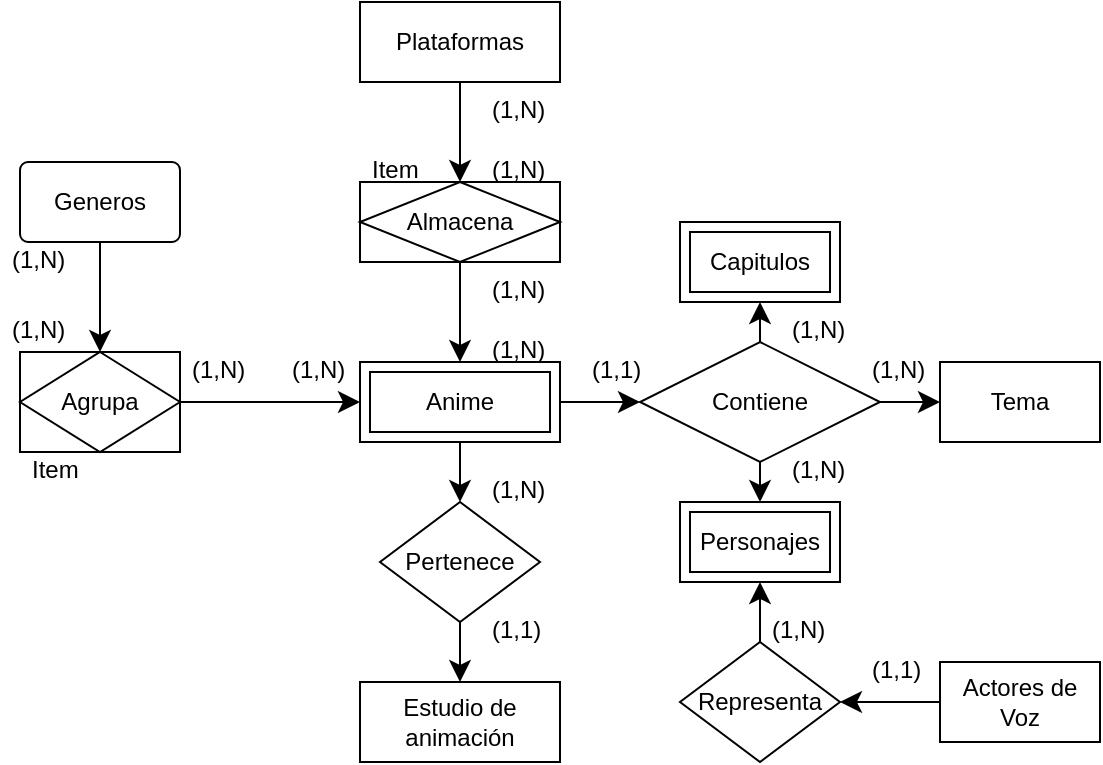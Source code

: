 <mxfile version="27.1.6">
  <diagram name="Page-1" id="OFMPrc6fwFf9-Z2aprMk">
    <mxGraphModel dx="513" dy="602" grid="1" gridSize="10" guides="1" tooltips="1" connect="1" arrows="1" fold="1" page="1" pageScale="1" pageWidth="827" pageHeight="1169" math="0" shadow="0">
      <root>
        <mxCell id="0" />
        <mxCell id="1" parent="0" />
        <mxCell id="wkPY7LeiGIB8Wzus0Ze9-2" value="Estudio de animación" style="whiteSpace=wrap;html=1;align=center;" parent="1" vertex="1">
          <mxGeometry x="230" y="370" width="100" height="40" as="geometry" />
        </mxCell>
        <mxCell id="MXyETRU7XAGty1TnWLAD-39" value="" style="edgeStyle=none;curved=1;rounded=0;orthogonalLoop=1;jettySize=auto;html=1;fontSize=12;startSize=8;endSize=8;" parent="1" source="wkPY7LeiGIB8Wzus0Ze9-3" target="MXyETRU7XAGty1TnWLAD-36" edge="1">
          <mxGeometry relative="1" as="geometry" />
        </mxCell>
        <mxCell id="wkPY7LeiGIB8Wzus0Ze9-3" value="Actores de Voz" style="whiteSpace=wrap;html=1;align=center;" parent="1" vertex="1">
          <mxGeometry x="520" y="360" width="80" height="40" as="geometry" />
        </mxCell>
        <mxCell id="wkPY7LeiGIB8Wzus0Ze9-6" value="Capitulos" style="shape=ext;margin=3;double=1;whiteSpace=wrap;html=1;align=center;" parent="1" vertex="1">
          <mxGeometry x="390" y="140" width="80" height="40" as="geometry" />
        </mxCell>
        <mxCell id="wkPY7LeiGIB8Wzus0Ze9-7" style="edgeStyle=none;curved=1;rounded=0;orthogonalLoop=1;jettySize=auto;html=1;exitX=0.75;exitY=1;exitDx=0;exitDy=0;fontSize=12;startSize=8;endSize=8;" parent="1" source="wkPY7LeiGIB8Wzus0Ze9-6" target="wkPY7LeiGIB8Wzus0Ze9-6" edge="1">
          <mxGeometry relative="1" as="geometry" />
        </mxCell>
        <mxCell id="fRmWgKxZ4SjvUzhvimdX-10" style="edgeStyle=none;curved=1;rounded=0;orthogonalLoop=1;jettySize=auto;html=1;entryX=0.5;entryY=0;entryDx=0;entryDy=0;fontSize=12;startSize=8;endSize=8;" edge="1" parent="1" source="wkPY7LeiGIB8Wzus0Ze9-8" target="fRmWgKxZ4SjvUzhvimdX-8">
          <mxGeometry relative="1" as="geometry" />
        </mxCell>
        <mxCell id="wkPY7LeiGIB8Wzus0Ze9-8" value="Plataformas" style="whiteSpace=wrap;html=1;align=center;" parent="1" vertex="1">
          <mxGeometry x="230" y="30" width="100" height="40" as="geometry" />
        </mxCell>
        <mxCell id="fRmWgKxZ4SjvUzhvimdX-3" style="edgeStyle=none;curved=1;rounded=0;orthogonalLoop=1;jettySize=auto;html=1;entryX=0.5;entryY=0;entryDx=0;entryDy=0;fontSize=12;startSize=8;endSize=8;" edge="1" parent="1" source="wkPY7LeiGIB8Wzus0Ze9-9" target="fRmWgKxZ4SjvUzhvimdX-1">
          <mxGeometry relative="1" as="geometry" />
        </mxCell>
        <mxCell id="wkPY7LeiGIB8Wzus0Ze9-9" value="Generos" style="rounded=1;arcSize=10;whiteSpace=wrap;html=1;align=center;" parent="1" vertex="1">
          <mxGeometry x="60" y="110" width="80" height="40" as="geometry" />
        </mxCell>
        <mxCell id="wkPY7LeiGIB8Wzus0Ze9-10" value="Personajes" style="shape=ext;margin=3;double=1;whiteSpace=wrap;html=1;align=center;" parent="1" vertex="1">
          <mxGeometry x="390" y="280" width="80" height="40" as="geometry" />
        </mxCell>
        <mxCell id="wkPY7LeiGIB8Wzus0Ze9-11" value="Tema" style="whiteSpace=wrap;html=1;align=center;" parent="1" vertex="1">
          <mxGeometry x="520" y="210" width="80" height="40" as="geometry" />
        </mxCell>
        <mxCell id="MXyETRU7XAGty1TnWLAD-6" style="edgeStyle=none;curved=1;rounded=0;orthogonalLoop=1;jettySize=auto;html=1;entryX=0.5;entryY=0;entryDx=0;entryDy=0;fontSize=12;startSize=8;endSize=8;" parent="1" source="MXyETRU7XAGty1TnWLAD-1" target="MXyETRU7XAGty1TnWLAD-4" edge="1">
          <mxGeometry relative="1" as="geometry" />
        </mxCell>
        <mxCell id="MXyETRU7XAGty1TnWLAD-24" style="edgeStyle=none;curved=1;rounded=0;orthogonalLoop=1;jettySize=auto;html=1;fontSize=12;startSize=8;endSize=8;" parent="1" source="MXyETRU7XAGty1TnWLAD-1" target="MXyETRU7XAGty1TnWLAD-17" edge="1">
          <mxGeometry relative="1" as="geometry" />
        </mxCell>
        <mxCell id="MXyETRU7XAGty1TnWLAD-1" value="Anime" style="shape=ext;margin=3;double=1;whiteSpace=wrap;html=1;align=center;" parent="1" vertex="1">
          <mxGeometry x="230" y="210" width="100" height="40" as="geometry" />
        </mxCell>
        <mxCell id="MXyETRU7XAGty1TnWLAD-2" style="edgeStyle=none;curved=1;rounded=0;orthogonalLoop=1;jettySize=auto;html=1;exitX=0.75;exitY=1;exitDx=0;exitDy=0;fontSize=12;startSize=8;endSize=8;" parent="1" source="wkPY7LeiGIB8Wzus0Ze9-6" target="wkPY7LeiGIB8Wzus0Ze9-6" edge="1">
          <mxGeometry relative="1" as="geometry" />
        </mxCell>
        <mxCell id="MXyETRU7XAGty1TnWLAD-7" style="edgeStyle=none;curved=1;rounded=0;orthogonalLoop=1;jettySize=auto;html=1;entryX=0.5;entryY=0;entryDx=0;entryDy=0;fontSize=12;startSize=8;endSize=8;" parent="1" source="MXyETRU7XAGty1TnWLAD-4" target="wkPY7LeiGIB8Wzus0Ze9-2" edge="1">
          <mxGeometry relative="1" as="geometry" />
        </mxCell>
        <mxCell id="MXyETRU7XAGty1TnWLAD-4" value="Pertenece" style="shape=rhombus;perimeter=rhombusPerimeter;whiteSpace=wrap;html=1;align=center;" parent="1" vertex="1">
          <mxGeometry x="240" y="280" width="80" height="60" as="geometry" />
        </mxCell>
        <mxCell id="MXyETRU7XAGty1TnWLAD-8" value="(1,N)" style="text;strokeColor=none;fillColor=none;spacingLeft=4;spacingRight=4;overflow=hidden;rotatable=0;points=[[0,0.5],[1,0.5]];portConstraint=eastwest;fontSize=12;whiteSpace=wrap;html=1;" parent="1" vertex="1">
          <mxGeometry x="290" y="260" width="40" height="30" as="geometry" />
        </mxCell>
        <mxCell id="MXyETRU7XAGty1TnWLAD-9" value="(1,1)" style="text;strokeColor=none;fillColor=none;spacingLeft=4;spacingRight=4;overflow=hidden;rotatable=0;points=[[0,0.5],[1,0.5]];portConstraint=eastwest;fontSize=12;whiteSpace=wrap;html=1;" parent="1" vertex="1">
          <mxGeometry x="290" y="330" width="40" height="30" as="geometry" />
        </mxCell>
        <mxCell id="MXyETRU7XAGty1TnWLAD-10" style="edgeStyle=none;curved=1;rounded=0;orthogonalLoop=1;jettySize=auto;html=1;exitX=0.5;exitY=1;exitDx=0;exitDy=0;fontSize=12;startSize=8;endSize=8;" parent="1" edge="1">
          <mxGeometry relative="1" as="geometry">
            <mxPoint x="450" y="185" as="sourcePoint" />
            <mxPoint x="450" y="185" as="targetPoint" />
          </mxGeometry>
        </mxCell>
        <mxCell id="MXyETRU7XAGty1TnWLAD-14" value="(1,N)" style="text;strokeColor=none;fillColor=none;spacingLeft=4;spacingRight=4;overflow=hidden;rotatable=0;points=[[0,0.5],[1,0.5]];portConstraint=eastwest;fontSize=12;whiteSpace=wrap;html=1;" parent="1" vertex="1">
          <mxGeometry x="290" y="70" width="40" height="30" as="geometry" />
        </mxCell>
        <mxCell id="MXyETRU7XAGty1TnWLAD-15" value="(1,N)" style="text;strokeColor=none;fillColor=none;spacingLeft=4;spacingRight=4;overflow=hidden;rotatable=0;points=[[0,0.5],[1,0.5]];portConstraint=eastwest;fontSize=12;whiteSpace=wrap;html=1;" parent="1" vertex="1">
          <mxGeometry x="290" y="190" width="40" height="30" as="geometry" />
        </mxCell>
        <mxCell id="MXyETRU7XAGty1TnWLAD-27" style="edgeStyle=none;curved=1;rounded=0;orthogonalLoop=1;jettySize=auto;html=1;entryX=0.5;entryY=1;entryDx=0;entryDy=0;fontSize=12;startSize=8;endSize=8;" parent="1" source="MXyETRU7XAGty1TnWLAD-17" target="wkPY7LeiGIB8Wzus0Ze9-6" edge="1">
          <mxGeometry relative="1" as="geometry" />
        </mxCell>
        <mxCell id="MXyETRU7XAGty1TnWLAD-28" style="edgeStyle=none;curved=1;rounded=0;orthogonalLoop=1;jettySize=auto;html=1;entryX=0.5;entryY=0;entryDx=0;entryDy=0;fontSize=12;startSize=8;endSize=8;" parent="1" source="MXyETRU7XAGty1TnWLAD-17" target="wkPY7LeiGIB8Wzus0Ze9-10" edge="1">
          <mxGeometry relative="1" as="geometry" />
        </mxCell>
        <mxCell id="MXyETRU7XAGty1TnWLAD-45" style="edgeStyle=none;curved=1;rounded=0;orthogonalLoop=1;jettySize=auto;html=1;entryX=0;entryY=0.5;entryDx=0;entryDy=0;fontSize=12;startSize=8;endSize=8;" parent="1" source="MXyETRU7XAGty1TnWLAD-17" target="wkPY7LeiGIB8Wzus0Ze9-11" edge="1">
          <mxGeometry relative="1" as="geometry" />
        </mxCell>
        <mxCell id="MXyETRU7XAGty1TnWLAD-17" value="Contiene" style="shape=rhombus;perimeter=rhombusPerimeter;whiteSpace=wrap;html=1;align=center;" parent="1" vertex="1">
          <mxGeometry x="370" y="200" width="120" height="60" as="geometry" />
        </mxCell>
        <mxCell id="MXyETRU7XAGty1TnWLAD-23" style="edgeStyle=none;curved=1;rounded=0;orthogonalLoop=1;jettySize=auto;html=1;entryX=0;entryY=0.5;entryDx=0;entryDy=0;fontSize=12;startSize=8;endSize=8;exitX=1;exitY=0.5;exitDx=0;exitDy=0;" parent="1" source="fRmWgKxZ4SjvUzhvimdX-1" target="MXyETRU7XAGty1TnWLAD-1" edge="1">
          <mxGeometry relative="1" as="geometry">
            <mxPoint x="140" y="220" as="sourcePoint" />
          </mxGeometry>
        </mxCell>
        <mxCell id="MXyETRU7XAGty1TnWLAD-25" value="(1,N)" style="text;strokeColor=none;fillColor=none;spacingLeft=4;spacingRight=4;overflow=hidden;rotatable=0;points=[[0,0.5],[1,0.5]];portConstraint=eastwest;fontSize=12;whiteSpace=wrap;html=1;" parent="1" vertex="1">
          <mxGeometry x="50" y="145" width="40" height="30" as="geometry" />
        </mxCell>
        <mxCell id="MXyETRU7XAGty1TnWLAD-26" value="(1,N)" style="text;strokeColor=none;fillColor=none;spacingLeft=4;spacingRight=4;overflow=hidden;rotatable=0;points=[[0,0.5],[1,0.5]];portConstraint=eastwest;fontSize=12;whiteSpace=wrap;html=1;" parent="1" vertex="1">
          <mxGeometry x="190" y="200" width="40" height="30" as="geometry" />
        </mxCell>
        <mxCell id="MXyETRU7XAGty1TnWLAD-31" value="(1,N)" style="text;strokeColor=none;fillColor=none;spacingLeft=4;spacingRight=4;overflow=hidden;rotatable=0;points=[[0,0.5],[1,0.5]];portConstraint=eastwest;fontSize=12;whiteSpace=wrap;html=1;" parent="1" vertex="1">
          <mxGeometry x="440" y="180" width="40" height="30" as="geometry" />
        </mxCell>
        <mxCell id="MXyETRU7XAGty1TnWLAD-32" value="(1,1)" style="text;strokeColor=none;fillColor=none;spacingLeft=4;spacingRight=4;overflow=hidden;rotatable=0;points=[[0,0.5],[1,0.5]];portConstraint=eastwest;fontSize=12;whiteSpace=wrap;html=1;" parent="1" vertex="1">
          <mxGeometry x="340" y="200" width="40" height="30" as="geometry" />
        </mxCell>
        <mxCell id="MXyETRU7XAGty1TnWLAD-33" value="(1,N)" style="text;strokeColor=none;fillColor=none;spacingLeft=4;spacingRight=4;overflow=hidden;rotatable=0;points=[[0,0.5],[1,0.5]];portConstraint=eastwest;fontSize=12;whiteSpace=wrap;html=1;" parent="1" vertex="1">
          <mxGeometry x="440" y="250" width="40" height="30" as="geometry" />
        </mxCell>
        <mxCell id="MXyETRU7XAGty1TnWLAD-34" value="(1,N)" style="text;strokeColor=none;fillColor=none;spacingLeft=4;spacingRight=4;overflow=hidden;rotatable=0;points=[[0,0.5],[1,0.5]];portConstraint=eastwest;fontSize=12;whiteSpace=wrap;html=1;" parent="1" vertex="1">
          <mxGeometry x="480" y="200" width="40" height="30" as="geometry" />
        </mxCell>
        <mxCell id="MXyETRU7XAGty1TnWLAD-35" value="(1,1)" style="text;strokeColor=none;fillColor=none;spacingLeft=4;spacingRight=4;overflow=hidden;rotatable=0;points=[[0,0.5],[1,0.5]];portConstraint=eastwest;fontSize=12;whiteSpace=wrap;html=1;" parent="1" vertex="1">
          <mxGeometry x="480" y="350" width="40" height="30" as="geometry" />
        </mxCell>
        <mxCell id="MXyETRU7XAGty1TnWLAD-43" style="edgeStyle=none;curved=1;rounded=0;orthogonalLoop=1;jettySize=auto;html=1;entryX=0.5;entryY=1;entryDx=0;entryDy=0;fontSize=12;startSize=8;endSize=8;" parent="1" source="MXyETRU7XAGty1TnWLAD-36" target="wkPY7LeiGIB8Wzus0Ze9-10" edge="1">
          <mxGeometry relative="1" as="geometry" />
        </mxCell>
        <mxCell id="MXyETRU7XAGty1TnWLAD-36" value="Representa" style="shape=rhombus;perimeter=rhombusPerimeter;whiteSpace=wrap;html=1;align=center;" parent="1" vertex="1">
          <mxGeometry x="390" y="350" width="80" height="60" as="geometry" />
        </mxCell>
        <mxCell id="MXyETRU7XAGty1TnWLAD-44" value="(1,N)" style="text;strokeColor=none;fillColor=none;spacingLeft=4;spacingRight=4;overflow=hidden;rotatable=0;points=[[0,0.5],[1,0.5]];portConstraint=eastwest;fontSize=12;whiteSpace=wrap;html=1;" parent="1" vertex="1">
          <mxGeometry x="430" y="330" width="40" height="30" as="geometry" />
        </mxCell>
        <mxCell id="fRmWgKxZ4SjvUzhvimdX-1" value="Agrupa" style="shape=associativeEntity;whiteSpace=wrap;html=1;align=center;" vertex="1" parent="1">
          <mxGeometry x="60" y="205" width="80" height="50" as="geometry" />
        </mxCell>
        <mxCell id="fRmWgKxZ4SjvUzhvimdX-4" value="(1,N)" style="text;strokeColor=none;fillColor=none;spacingLeft=4;spacingRight=4;overflow=hidden;rotatable=0;points=[[0,0.5],[1,0.5]];portConstraint=eastwest;fontSize=12;whiteSpace=wrap;html=1;" vertex="1" parent="1">
          <mxGeometry x="50" y="180" width="40" height="30" as="geometry" />
        </mxCell>
        <mxCell id="fRmWgKxZ4SjvUzhvimdX-5" value="(1,N)" style="text;strokeColor=none;fillColor=none;spacingLeft=4;spacingRight=4;overflow=hidden;rotatable=0;points=[[0,0.5],[1,0.5]];portConstraint=eastwest;fontSize=12;whiteSpace=wrap;html=1;" vertex="1" parent="1">
          <mxGeometry x="140" y="200" width="40" height="30" as="geometry" />
        </mxCell>
        <mxCell id="fRmWgKxZ4SjvUzhvimdX-9" style="edgeStyle=none;curved=1;rounded=0;orthogonalLoop=1;jettySize=auto;html=1;entryX=0.5;entryY=0;entryDx=0;entryDy=0;fontSize=12;startSize=8;endSize=8;" edge="1" parent="1" source="fRmWgKxZ4SjvUzhvimdX-8" target="MXyETRU7XAGty1TnWLAD-1">
          <mxGeometry relative="1" as="geometry" />
        </mxCell>
        <mxCell id="fRmWgKxZ4SjvUzhvimdX-8" value="Almacena" style="shape=associativeEntity;whiteSpace=wrap;html=1;align=center;" vertex="1" parent="1">
          <mxGeometry x="230" y="120" width="100" height="40" as="geometry" />
        </mxCell>
        <mxCell id="fRmWgKxZ4SjvUzhvimdX-11" value="(1,N)" style="text;strokeColor=none;fillColor=none;spacingLeft=4;spacingRight=4;overflow=hidden;rotatable=0;points=[[0,0.5],[1,0.5]];portConstraint=eastwest;fontSize=12;whiteSpace=wrap;html=1;" vertex="1" parent="1">
          <mxGeometry x="290" y="100" width="40" height="30" as="geometry" />
        </mxCell>
        <mxCell id="fRmWgKxZ4SjvUzhvimdX-12" value="(1,N)" style="text;strokeColor=none;fillColor=none;spacingLeft=4;spacingRight=4;overflow=hidden;rotatable=0;points=[[0,0.5],[1,0.5]];portConstraint=eastwest;fontSize=12;whiteSpace=wrap;html=1;" vertex="1" parent="1">
          <mxGeometry x="290" y="160" width="40" height="30" as="geometry" />
        </mxCell>
        <mxCell id="fRmWgKxZ4SjvUzhvimdX-13" value="Item" style="text;strokeColor=none;fillColor=none;spacingLeft=4;spacingRight=4;overflow=hidden;rotatable=0;points=[[0,0.5],[1,0.5]];portConstraint=eastwest;fontSize=12;whiteSpace=wrap;html=1;" vertex="1" parent="1">
          <mxGeometry x="60" y="250" width="40" height="30" as="geometry" />
        </mxCell>
        <mxCell id="fRmWgKxZ4SjvUzhvimdX-14" value="Item" style="text;strokeColor=none;fillColor=none;spacingLeft=4;spacingRight=4;overflow=hidden;rotatable=0;points=[[0,0.5],[1,0.5]];portConstraint=eastwest;fontSize=12;whiteSpace=wrap;html=1;" vertex="1" parent="1">
          <mxGeometry x="230" y="100" width="40" height="30" as="geometry" />
        </mxCell>
      </root>
    </mxGraphModel>
  </diagram>
</mxfile>
